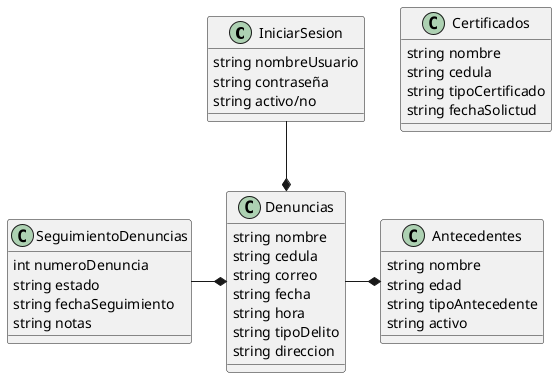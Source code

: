@startuml
class IniciarSesion{
    string nombreUsuario
    string contraseña
    string activo/no
}
class Denuncias{
    string nombre
    string cedula
    string correo
    string fecha
    string hora
    string tipoDelito
    string direccion
}
class SeguimientoDenuncias{
    int numeroDenuncia
    string estado
    string fechaSeguimiento
    string notas
}
class Antecedentes{
    string nombre
    string edad
    string tipoAntecedente
    string activo
}
class Certificados{
    string nombre
    string cedula
    string tipoCertificado
    string fechaSolictud
}
IniciarSesion-down-*Denuncias
Denuncias-right-* Antecedentes
SeguimientoDenuncias-right-*Denuncias
